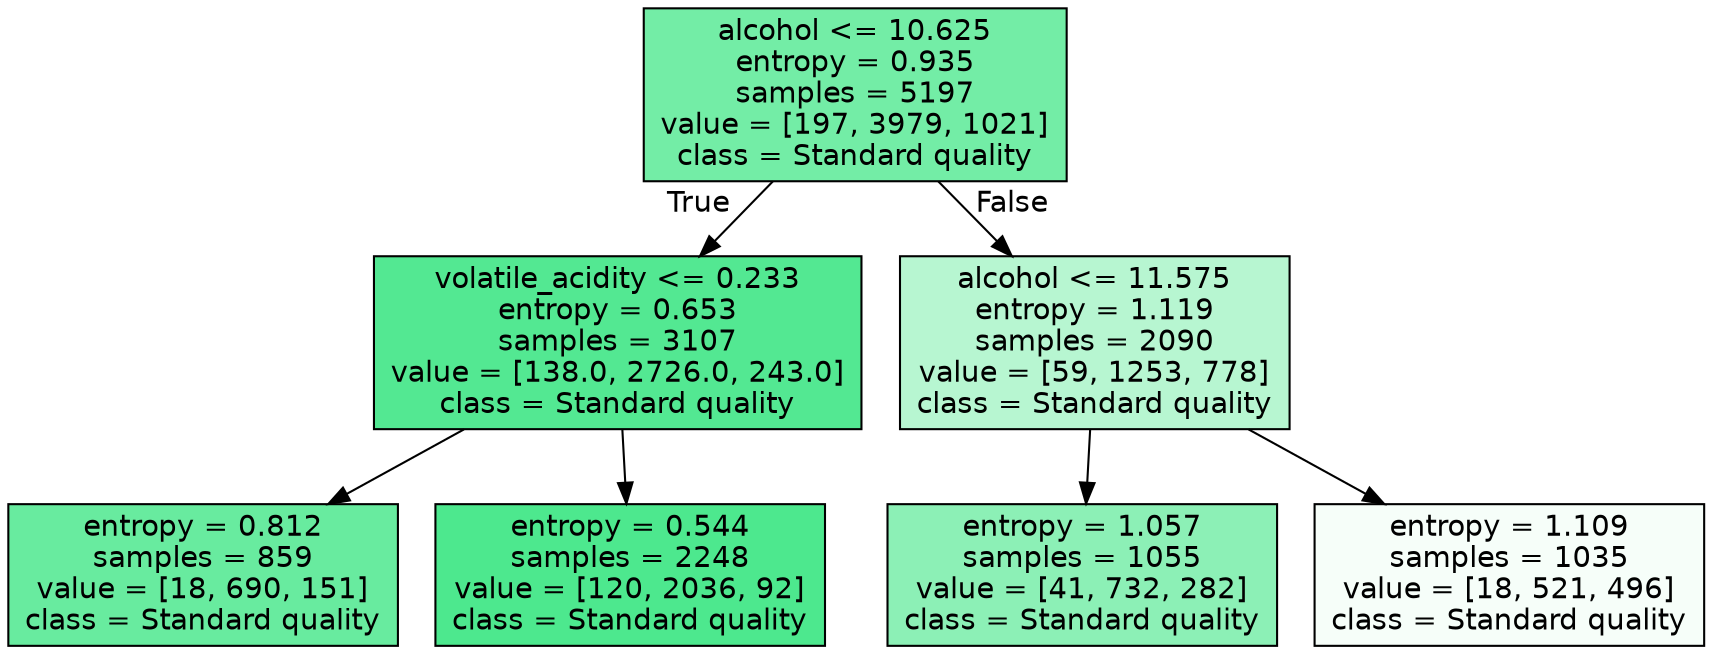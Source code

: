 digraph Tree {
node [shape=box, style="filled", color="black", fontname="helvetica"] ;
edge [fontname="helvetica"] ;
0 [label="alcohol <= 10.625\nentropy = 0.935\nsamples = 5197\nvalue = [197, 3979, 1021]\nclass = Standard quality", fillcolor="#73eda6"] ;
1 [label="volatile_acidity <= 0.233\nentropy = 0.653\nsamples = 3107\nvalue = [138.0, 2726.0, 243.0]\nclass = Standard quality", fillcolor="#53e892"] ;
0 -> 1 [labeldistance=2.5, labelangle=45, headlabel="True"] ;
2 [label="entropy = 0.812\nsamples = 859\nvalue = [18, 690, 151]\nclass = Standard quality", fillcolor="#68eb9f"] ;
1 -> 2 ;
3 [label="entropy = 0.544\nsamples = 2248\nvalue = [120, 2036, 92]\nclass = Standard quality", fillcolor="#4de88e"] ;
1 -> 3 ;
4 [label="alcohol <= 11.575\nentropy = 1.119\nsamples = 2090\nvalue = [59, 1253, 778]\nclass = Standard quality", fillcolor="#b7f6d1"] ;
0 -> 4 [labeldistance=2.5, labelangle=-45, headlabel="False"] ;
5 [label="entropy = 1.057\nsamples = 1055\nvalue = [41, 732, 282]\nclass = Standard quality", fillcolor="#8cf0b6"] ;
4 -> 5 ;
6 [label="entropy = 1.109\nsamples = 1035\nvalue = [18, 521, 496]\nclass = Standard quality", fillcolor="#f6fef9"] ;
4 -> 6 ;
}